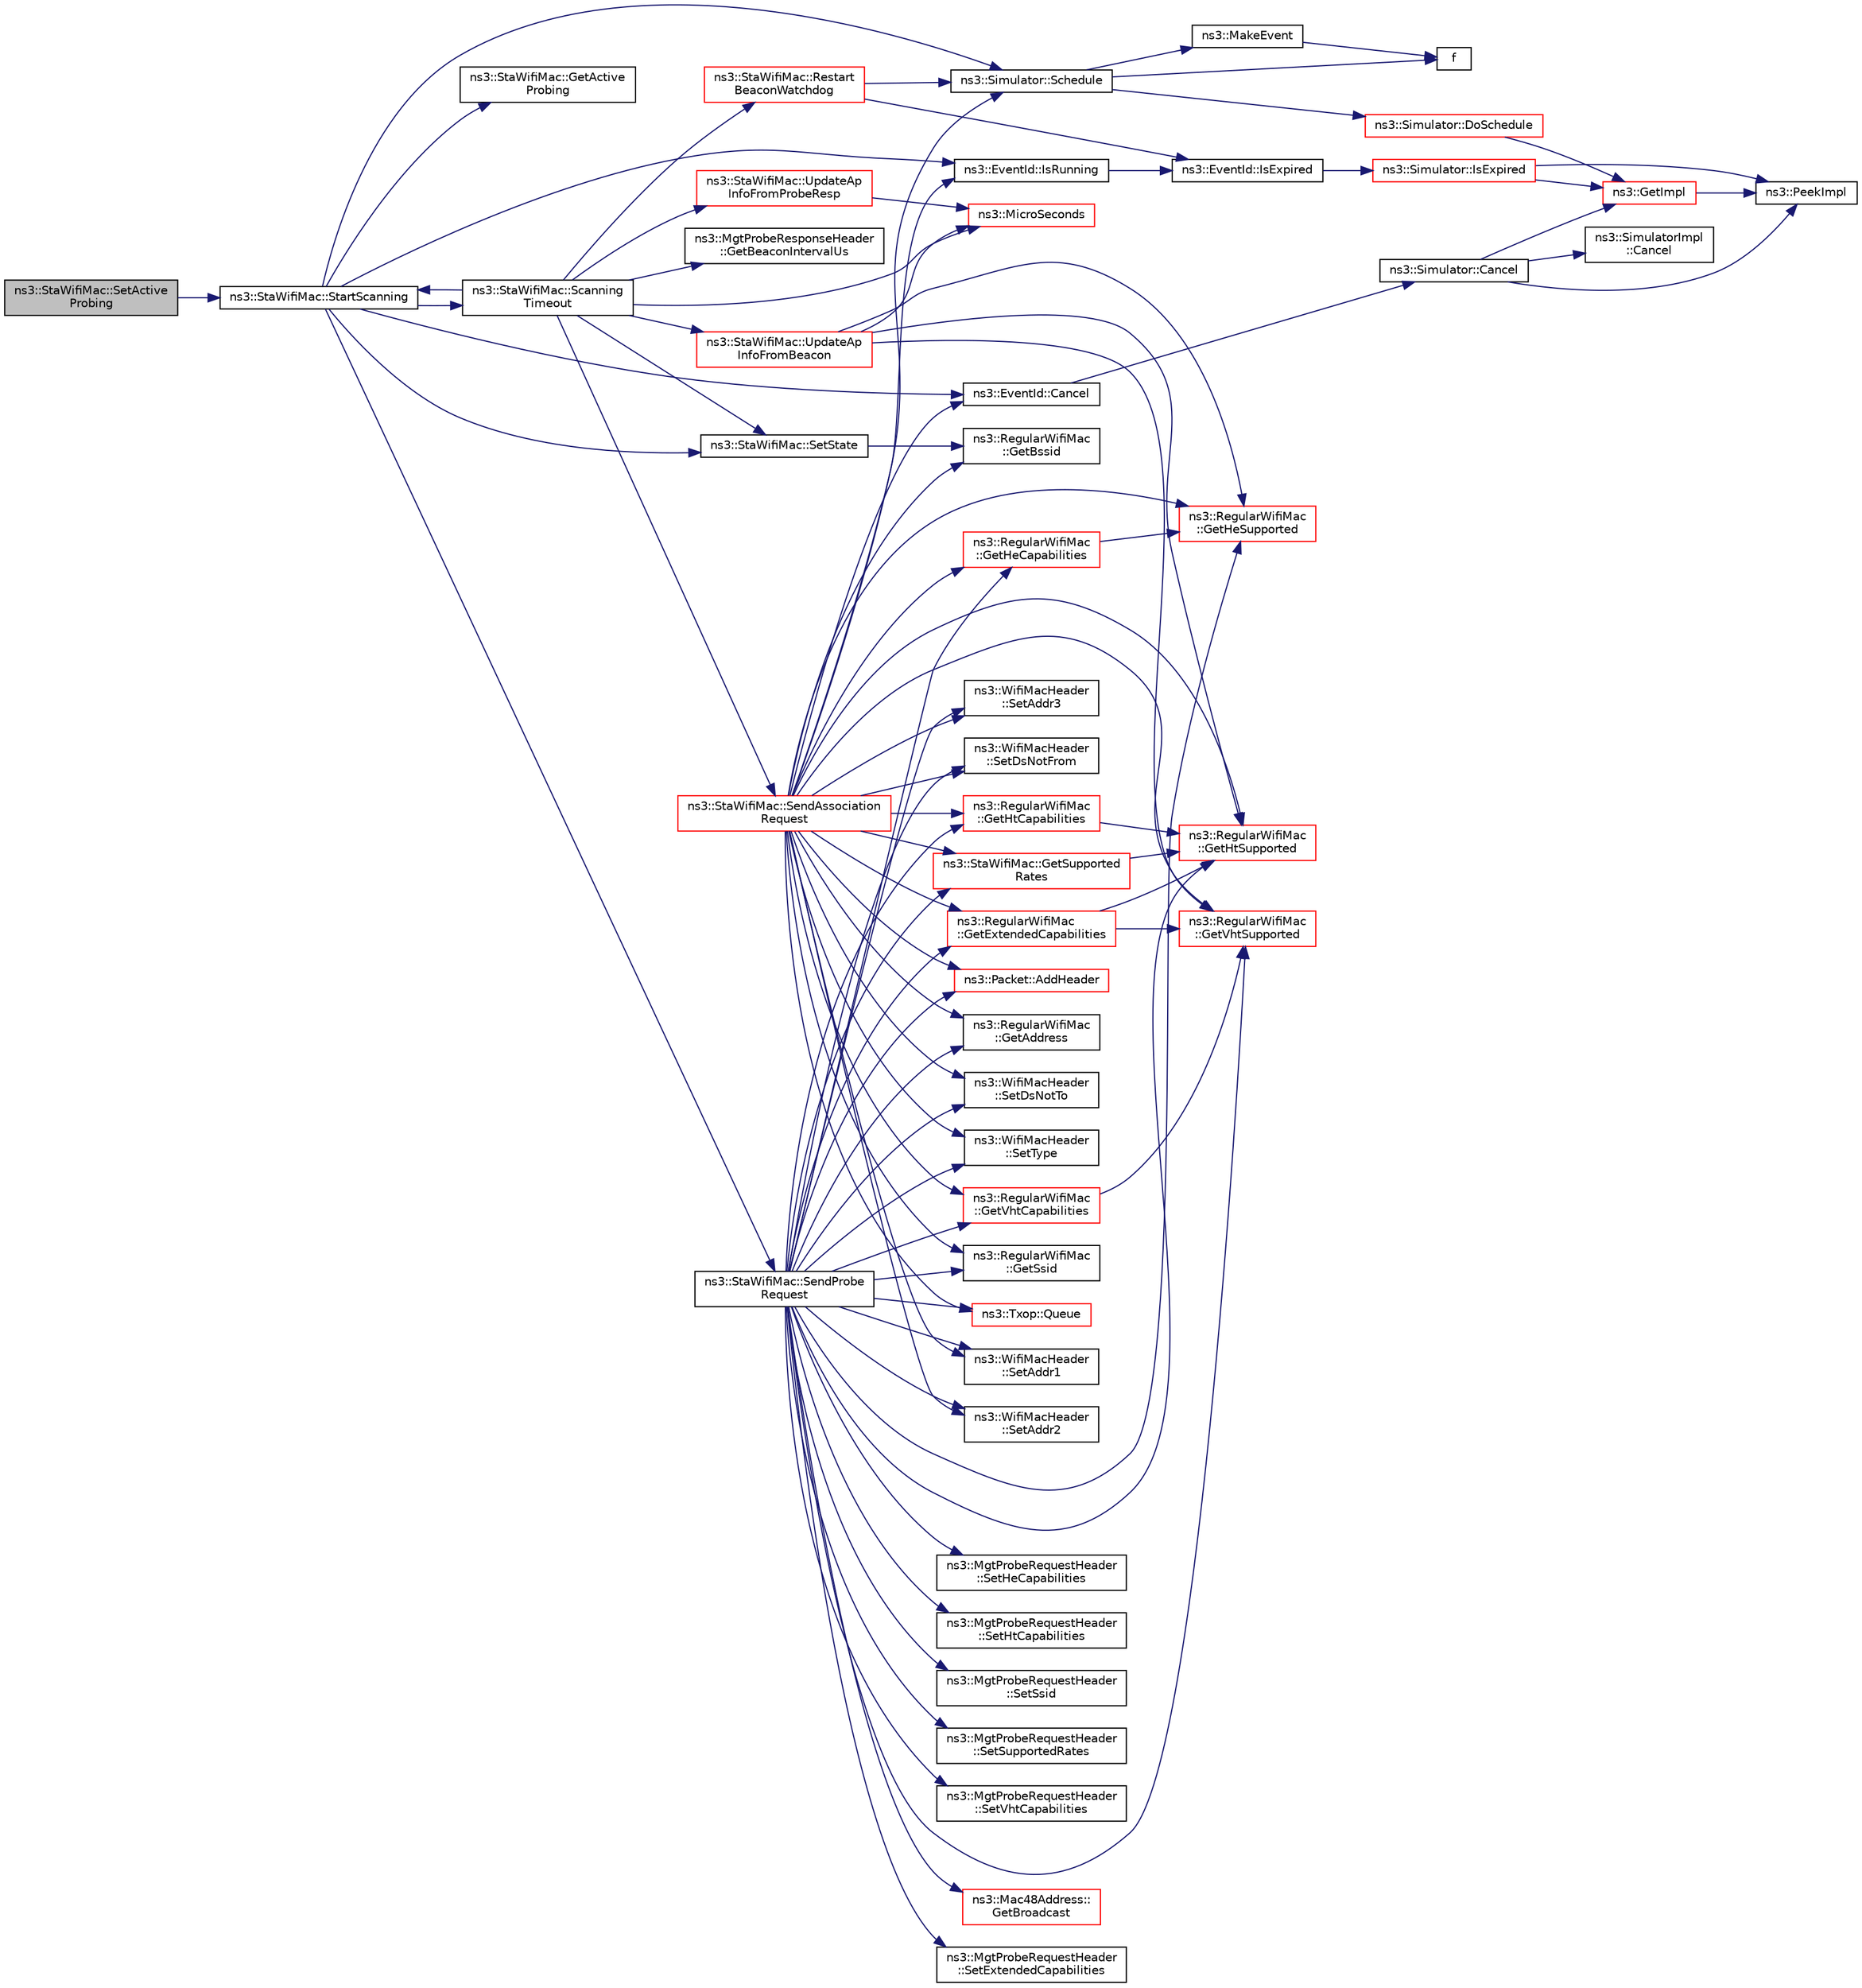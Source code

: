 digraph "ns3::StaWifiMac::SetActiveProbing"
{
 // LATEX_PDF_SIZE
  edge [fontname="Helvetica",fontsize="10",labelfontname="Helvetica",labelfontsize="10"];
  node [fontname="Helvetica",fontsize="10",shape=record];
  rankdir="LR";
  Node1 [label="ns3::StaWifiMac::SetActive\lProbing",height=0.2,width=0.4,color="black", fillcolor="grey75", style="filled", fontcolor="black",tooltip="Enable or disable active probing."];
  Node1 -> Node2 [color="midnightblue",fontsize="10",style="solid",fontname="Helvetica"];
  Node2 [label="ns3::StaWifiMac::StartScanning",height=0.2,width=0.4,color="black", fillcolor="white", style="filled",URL="$classns3_1_1_sta_wifi_mac.html#a9c007448763eb89846914c4c836cacc1",tooltip="Start the scanning process which trigger active or passive scanning based on the active probing flag."];
  Node2 -> Node3 [color="midnightblue",fontsize="10",style="solid",fontname="Helvetica"];
  Node3 [label="ns3::EventId::Cancel",height=0.2,width=0.4,color="black", fillcolor="white", style="filled",URL="$classns3_1_1_event_id.html#a993ae94e48e014e1afd47edb16db7a11",tooltip="This method is syntactic sugar for the ns3::Simulator::Cancel method."];
  Node3 -> Node4 [color="midnightblue",fontsize="10",style="solid",fontname="Helvetica"];
  Node4 [label="ns3::Simulator::Cancel",height=0.2,width=0.4,color="black", fillcolor="white", style="filled",URL="$classns3_1_1_simulator.html#a1b903a62d6117ef28f7ba3c6500689bf",tooltip="Set the cancel bit on this event: the event's associated function will not be invoked when it expires..."];
  Node4 -> Node5 [color="midnightblue",fontsize="10",style="solid",fontname="Helvetica"];
  Node5 [label="ns3::SimulatorImpl\l::Cancel",height=0.2,width=0.4,color="black", fillcolor="white", style="filled",URL="$classns3_1_1_simulator_impl.html#ad117e616c99c915ddac6267a74804807",tooltip="Set the cancel bit on this event: the event's associated function will not be invoked when it expires..."];
  Node4 -> Node6 [color="midnightblue",fontsize="10",style="solid",fontname="Helvetica"];
  Node6 [label="ns3::GetImpl",height=0.2,width=0.4,color="red", fillcolor="white", style="filled",URL="$group__simulator.html#ga42eb4eddad41528d4d99794a3dae3fd0",tooltip="Get the SimulatorImpl singleton."];
  Node6 -> Node55 [color="midnightblue",fontsize="10",style="solid",fontname="Helvetica"];
  Node55 [label="ns3::PeekImpl",height=0.2,width=0.4,color="black", fillcolor="white", style="filled",URL="$group__simulator.html#ga233c5c38de117e4e4a5a9cd168694792",tooltip="Get the static SimulatorImpl instance."];
  Node4 -> Node55 [color="midnightblue",fontsize="10",style="solid",fontname="Helvetica"];
  Node2 -> Node57 [color="midnightblue",fontsize="10",style="solid",fontname="Helvetica"];
  Node57 [label="ns3::StaWifiMac::GetActive\lProbing",height=0.2,width=0.4,color="black", fillcolor="white", style="filled",URL="$classns3_1_1_sta_wifi_mac.html#aebc2fbfa1d215bfd3ff26a7f78b78b98",tooltip="Return whether active probing is enabled."];
  Node2 -> Node58 [color="midnightblue",fontsize="10",style="solid",fontname="Helvetica"];
  Node58 [label="ns3::EventId::IsRunning",height=0.2,width=0.4,color="black", fillcolor="white", style="filled",URL="$classns3_1_1_event_id.html#a8b41e6f8c54db6bede8a7dcaf917074a",tooltip="This method is syntactic sugar for !IsExpired()."];
  Node58 -> Node59 [color="midnightblue",fontsize="10",style="solid",fontname="Helvetica"];
  Node59 [label="ns3::EventId::IsExpired",height=0.2,width=0.4,color="black", fillcolor="white", style="filled",URL="$classns3_1_1_event_id.html#acc25141054209b1a286a5471a51bd0c0",tooltip="This method is syntactic sugar for the ns3::Simulator::IsExpired method."];
  Node59 -> Node60 [color="midnightblue",fontsize="10",style="solid",fontname="Helvetica"];
  Node60 [label="ns3::Simulator::IsExpired",height=0.2,width=0.4,color="red", fillcolor="white", style="filled",URL="$classns3_1_1_simulator.html#a83ac8425c319a29b64f6d3b2ffc61e9c",tooltip="Check if an event has already run or been cancelled."];
  Node60 -> Node6 [color="midnightblue",fontsize="10",style="solid",fontname="Helvetica"];
  Node60 -> Node55 [color="midnightblue",fontsize="10",style="solid",fontname="Helvetica"];
  Node2 -> Node62 [color="midnightblue",fontsize="10",style="solid",fontname="Helvetica"];
  Node62 [label="ns3::StaWifiMac::Scanning\lTimeout",height=0.2,width=0.4,color="black", fillcolor="white", style="filled",URL="$classns3_1_1_sta_wifi_mac.html#a0813f90cc1f856b0907845686caa592f",tooltip="This method is called after wait beacon timeout or wait probe request timeout has occurred."];
  Node62 -> Node63 [color="midnightblue",fontsize="10",style="solid",fontname="Helvetica"];
  Node63 [label="ns3::MgtProbeResponseHeader\l::GetBeaconIntervalUs",height=0.2,width=0.4,color="black", fillcolor="white", style="filled",URL="$classns3_1_1_mgt_probe_response_header.html#ada0562154f9c328afd67b9071e1ac513",tooltip="Return the beacon interval in microseconds unit."];
  Node62 -> Node64 [color="midnightblue",fontsize="10",style="solid",fontname="Helvetica"];
  Node64 [label="ns3::MicroSeconds",height=0.2,width=0.4,color="red", fillcolor="white", style="filled",URL="$group__timecivil.html#ga17465a639c8d1464e76538afdd78a9f0",tooltip="Construct a Time in the indicated unit."];
  Node62 -> Node74 [color="midnightblue",fontsize="10",style="solid",fontname="Helvetica"];
  Node74 [label="ns3::StaWifiMac::Restart\lBeaconWatchdog",height=0.2,width=0.4,color="red", fillcolor="white", style="filled",URL="$classns3_1_1_sta_wifi_mac.html#a873848ee518a0190f8feb3551f3d5969",tooltip="Restarts the beacon timer."];
  Node74 -> Node59 [color="midnightblue",fontsize="10",style="solid",fontname="Helvetica"];
  Node74 -> Node78 [color="midnightblue",fontsize="10",style="solid",fontname="Helvetica"];
  Node78 [label="ns3::Simulator::Schedule",height=0.2,width=0.4,color="black", fillcolor="white", style="filled",URL="$classns3_1_1_simulator.html#a3da7d28335c8ac0e3e86781f766df241",tooltip="Schedule an event to expire after delay."];
  Node78 -> Node79 [color="midnightblue",fontsize="10",style="solid",fontname="Helvetica"];
  Node79 [label="ns3::Simulator::DoSchedule",height=0.2,width=0.4,color="red", fillcolor="white", style="filled",URL="$classns3_1_1_simulator.html#a47af23973938819bdc89cb2807e09ed5",tooltip="Implementation of the various Schedule methods."];
  Node79 -> Node6 [color="midnightblue",fontsize="10",style="solid",fontname="Helvetica"];
  Node78 -> Node88 [color="midnightblue",fontsize="10",style="solid",fontname="Helvetica"];
  Node88 [label="f",height=0.2,width=0.4,color="black", fillcolor="white", style="filled",URL="$80211b_8c.html#ae7ffc1a8f84fa47a0812b2f2b9627132",tooltip=" "];
  Node78 -> Node89 [color="midnightblue",fontsize="10",style="solid",fontname="Helvetica"];
  Node89 [label="ns3::MakeEvent",height=0.2,width=0.4,color="black", fillcolor="white", style="filled",URL="$group__makeeventfnptr.html#ga289a28a2497c18a9bd299e5e2014094b",tooltip="Make an EventImpl from a function pointer taking varying numbers of arguments."];
  Node89 -> Node88 [color="midnightblue",fontsize="10",style="solid",fontname="Helvetica"];
  Node62 -> Node93 [color="midnightblue",fontsize="10",style="solid",fontname="Helvetica"];
  Node93 [label="ns3::StaWifiMac::SendAssociation\lRequest",height=0.2,width=0.4,color="red", fillcolor="white", style="filled",URL="$classns3_1_1_sta_wifi_mac.html#af2ab6272caa11513770336a92cd714bc",tooltip="Forward an association or reassociation request packet to the DCF."];
  Node93 -> Node94 [color="midnightblue",fontsize="10",style="solid",fontname="Helvetica"];
  Node94 [label="ns3::Packet::AddHeader",height=0.2,width=0.4,color="red", fillcolor="white", style="filled",URL="$classns3_1_1_packet.html#a465108c595a0bc592095cbcab1832ed8",tooltip="Add header to this packet."];
  Node93 -> Node3 [color="midnightblue",fontsize="10",style="solid",fontname="Helvetica"];
  Node93 -> Node134 [color="midnightblue",fontsize="10",style="solid",fontname="Helvetica"];
  Node134 [label="ns3::RegularWifiMac\l::GetAddress",height=0.2,width=0.4,color="black", fillcolor="white", style="filled",URL="$classns3_1_1_regular_wifi_mac.html#aec7ede7cc93b6ec04d447b1649ab27e8",tooltip=" "];
  Node93 -> Node91 [color="midnightblue",fontsize="10",style="solid",fontname="Helvetica"];
  Node91 [label="ns3::RegularWifiMac\l::GetBssid",height=0.2,width=0.4,color="black", fillcolor="white", style="filled",URL="$classns3_1_1_regular_wifi_mac.html#ae94a96d4c653e4f0c6e501b54e63ee38",tooltip=" "];
  Node93 -> Node144 [color="midnightblue",fontsize="10",style="solid",fontname="Helvetica"];
  Node144 [label="ns3::RegularWifiMac\l::GetExtendedCapabilities",height=0.2,width=0.4,color="red", fillcolor="white", style="filled",URL="$classns3_1_1_regular_wifi_mac.html#a243c2648b9d9b54cf6b056f1d4124171",tooltip="Return the extended capabilities of the device."];
  Node144 -> Node145 [color="midnightblue",fontsize="10",style="solid",fontname="Helvetica"];
  Node145 [label="ns3::RegularWifiMac\l::GetHtSupported",height=0.2,width=0.4,color="red", fillcolor="white", style="filled",URL="$classns3_1_1_regular_wifi_mac.html#a9b3ffa51f38fbdb175b811dddb83b90e",tooltip="Return whether the device supports HT."];
  Node144 -> Node149 [color="midnightblue",fontsize="10",style="solid",fontname="Helvetica"];
  Node149 [label="ns3::RegularWifiMac\l::GetVhtSupported",height=0.2,width=0.4,color="red", fillcolor="white", style="filled",URL="$classns3_1_1_regular_wifi_mac.html#aec05eb1ee6425e02651bab0cffc4b60a",tooltip="Return whether the device supports VHT."];
  Node93 -> Node154 [color="midnightblue",fontsize="10",style="solid",fontname="Helvetica"];
  Node154 [label="ns3::RegularWifiMac\l::GetHeCapabilities",height=0.2,width=0.4,color="red", fillcolor="white", style="filled",URL="$classns3_1_1_regular_wifi_mac.html#adf97076ae2932e9d28c40e842a338d7d",tooltip="Return the HE capabilities of the device."];
  Node154 -> Node158 [color="midnightblue",fontsize="10",style="solid",fontname="Helvetica"];
  Node158 [label="ns3::RegularWifiMac\l::GetHeSupported",height=0.2,width=0.4,color="red", fillcolor="white", style="filled",URL="$classns3_1_1_regular_wifi_mac.html#a732aef31f554ded767ffec1beb12efe5",tooltip="Return whether the device supports HE."];
  Node93 -> Node158 [color="midnightblue",fontsize="10",style="solid",fontname="Helvetica"];
  Node93 -> Node176 [color="midnightblue",fontsize="10",style="solid",fontname="Helvetica"];
  Node176 [label="ns3::RegularWifiMac\l::GetHtCapabilities",height=0.2,width=0.4,color="red", fillcolor="white", style="filled",URL="$classns3_1_1_regular_wifi_mac.html#ad51001e4ea7ef05fb584002b158a4e3e",tooltip="Return the HT capabilities of the device."];
  Node176 -> Node145 [color="midnightblue",fontsize="10",style="solid",fontname="Helvetica"];
  Node93 -> Node145 [color="midnightblue",fontsize="10",style="solid",fontname="Helvetica"];
  Node93 -> Node196 [color="midnightblue",fontsize="10",style="solid",fontname="Helvetica"];
  Node196 [label="ns3::RegularWifiMac\l::GetSsid",height=0.2,width=0.4,color="black", fillcolor="white", style="filled",URL="$classns3_1_1_regular_wifi_mac.html#acffe8d4db892391c9fe5f2365edeb4b5",tooltip=" "];
  Node93 -> Node197 [color="midnightblue",fontsize="10",style="solid",fontname="Helvetica"];
  Node197 [label="ns3::StaWifiMac::GetSupported\lRates",height=0.2,width=0.4,color="red", fillcolor="white", style="filled",URL="$classns3_1_1_sta_wifi_mac.html#a484da19ff4bb12683c7c77c68f45c458",tooltip="Return an instance of SupportedRates that contains all rates that we support including HT rates."];
  Node197 -> Node145 [color="midnightblue",fontsize="10",style="solid",fontname="Helvetica"];
  Node93 -> Node206 [color="midnightblue",fontsize="10",style="solid",fontname="Helvetica"];
  Node206 [label="ns3::RegularWifiMac\l::GetVhtCapabilities",height=0.2,width=0.4,color="red", fillcolor="white", style="filled",URL="$classns3_1_1_regular_wifi_mac.html#a016a83d8f0d89790ac9c177fa2d6751e",tooltip="Return the VHT capabilities of the device."];
  Node206 -> Node149 [color="midnightblue",fontsize="10",style="solid",fontname="Helvetica"];
  Node93 -> Node149 [color="midnightblue",fontsize="10",style="solid",fontname="Helvetica"];
  Node93 -> Node58 [color="midnightblue",fontsize="10",style="solid",fontname="Helvetica"];
  Node93 -> Node221 [color="midnightblue",fontsize="10",style="solid",fontname="Helvetica"];
  Node221 [label="ns3::Txop::Queue",height=0.2,width=0.4,color="red", fillcolor="white", style="filled",URL="$classns3_1_1_txop.html#ae0a0bbafaed367559bce8c10c184666f",tooltip=" "];
  Node93 -> Node78 [color="midnightblue",fontsize="10",style="solid",fontname="Helvetica"];
  Node93 -> Node339 [color="midnightblue",fontsize="10",style="solid",fontname="Helvetica"];
  Node339 [label="ns3::WifiMacHeader\l::SetAddr1",height=0.2,width=0.4,color="black", fillcolor="white", style="filled",URL="$classns3_1_1_wifi_mac_header.html#a6478a02b80d5c01657714c5c7a0ae1cb",tooltip="Fill the Address 1 field with the given address."];
  Node93 -> Node340 [color="midnightblue",fontsize="10",style="solid",fontname="Helvetica"];
  Node340 [label="ns3::WifiMacHeader\l::SetAddr2",height=0.2,width=0.4,color="black", fillcolor="white", style="filled",URL="$classns3_1_1_wifi_mac_header.html#ab6a0efdc43d39b5da5d17eae9665271d",tooltip="Fill the Address 2 field with the given address."];
  Node93 -> Node341 [color="midnightblue",fontsize="10",style="solid",fontname="Helvetica"];
  Node341 [label="ns3::WifiMacHeader\l::SetAddr3",height=0.2,width=0.4,color="black", fillcolor="white", style="filled",URL="$classns3_1_1_wifi_mac_header.html#ace2fd1624db247bd42cbe9182996bb0e",tooltip="Fill the Address 3 field with the given address."];
  Node93 -> Node345 [color="midnightblue",fontsize="10",style="solid",fontname="Helvetica"];
  Node345 [label="ns3::WifiMacHeader\l::SetDsNotFrom",height=0.2,width=0.4,color="black", fillcolor="white", style="filled",URL="$classns3_1_1_wifi_mac_header.html#a02edeb349da4aacc6b376fcf76ff99cc",tooltip="Un-set the From DS bit in the Frame Control field."];
  Node93 -> Node346 [color="midnightblue",fontsize="10",style="solid",fontname="Helvetica"];
  Node346 [label="ns3::WifiMacHeader\l::SetDsNotTo",height=0.2,width=0.4,color="black", fillcolor="white", style="filled",URL="$classns3_1_1_wifi_mac_header.html#a977cd5a09062bfc3660a23acdebd75ec",tooltip="Un-set the To DS bit in the Frame Control field."];
  Node93 -> Node359 [color="midnightblue",fontsize="10",style="solid",fontname="Helvetica"];
  Node359 [label="ns3::WifiMacHeader\l::SetType",height=0.2,width=0.4,color="black", fillcolor="white", style="filled",URL="$classns3_1_1_wifi_mac_header.html#a71172371f11f1cfcb3912bb03134c285",tooltip="Set Type/Subtype values with the correct values depending on the given type."];
  Node62 -> Node90 [color="midnightblue",fontsize="10",style="solid",fontname="Helvetica"];
  Node90 [label="ns3::StaWifiMac::SetState",height=0.2,width=0.4,color="black", fillcolor="white", style="filled",URL="$classns3_1_1_sta_wifi_mac.html#a1253ad1bd7821a1aedab2a7c847993b9",tooltip="Set the current MAC state."];
  Node90 -> Node91 [color="midnightblue",fontsize="10",style="solid",fontname="Helvetica"];
  Node62 -> Node2 [color="midnightblue",fontsize="10",style="solid",fontname="Helvetica"];
  Node62 -> Node362 [color="midnightblue",fontsize="10",style="solid",fontname="Helvetica"];
  Node362 [label="ns3::StaWifiMac::UpdateAp\lInfoFromBeacon",height=0.2,width=0.4,color="red", fillcolor="white", style="filled",URL="$classns3_1_1_sta_wifi_mac.html#a242fea4aa708280497d93f94dbb8a142",tooltip="Update associated AP's information from beacon."];
  Node362 -> Node158 [color="midnightblue",fontsize="10",style="solid",fontname="Helvetica"];
  Node362 -> Node145 [color="midnightblue",fontsize="10",style="solid",fontname="Helvetica"];
  Node362 -> Node149 [color="midnightblue",fontsize="10",style="solid",fontname="Helvetica"];
  Node362 -> Node64 [color="midnightblue",fontsize="10",style="solid",fontname="Helvetica"];
  Node62 -> Node431 [color="midnightblue",fontsize="10",style="solid",fontname="Helvetica"];
  Node431 [label="ns3::StaWifiMac::UpdateAp\lInfoFromProbeResp",height=0.2,width=0.4,color="red", fillcolor="white", style="filled",URL="$classns3_1_1_sta_wifi_mac.html#a1a40177fb80bfd5029f083d53b42f787",tooltip="Update AP's information from probe response."];
  Node431 -> Node64 [color="midnightblue",fontsize="10",style="solid",fontname="Helvetica"];
  Node2 -> Node78 [color="midnightblue",fontsize="10",style="solid",fontname="Helvetica"];
  Node2 -> Node437 [color="midnightblue",fontsize="10",style="solid",fontname="Helvetica"];
  Node437 [label="ns3::StaWifiMac::SendProbe\lRequest",height=0.2,width=0.4,color="black", fillcolor="white", style="filled",URL="$classns3_1_1_sta_wifi_mac.html#a2280584632094368d217112ceb2c4e44",tooltip="Forward a probe request packet to the DCF."];
  Node437 -> Node94 [color="midnightblue",fontsize="10",style="solid",fontname="Helvetica"];
  Node437 -> Node134 [color="midnightblue",fontsize="10",style="solid",fontname="Helvetica"];
  Node437 -> Node438 [color="midnightblue",fontsize="10",style="solid",fontname="Helvetica"];
  Node438 [label="ns3::Mac48Address::\lGetBroadcast",height=0.2,width=0.4,color="red", fillcolor="white", style="filled",URL="$classns3_1_1_mac48_address.html#a55156e302c6bf950c0b558365adbde84",tooltip=" "];
  Node437 -> Node144 [color="midnightblue",fontsize="10",style="solid",fontname="Helvetica"];
  Node437 -> Node154 [color="midnightblue",fontsize="10",style="solid",fontname="Helvetica"];
  Node437 -> Node158 [color="midnightblue",fontsize="10",style="solid",fontname="Helvetica"];
  Node437 -> Node176 [color="midnightblue",fontsize="10",style="solid",fontname="Helvetica"];
  Node437 -> Node145 [color="midnightblue",fontsize="10",style="solid",fontname="Helvetica"];
  Node437 -> Node196 [color="midnightblue",fontsize="10",style="solid",fontname="Helvetica"];
  Node437 -> Node197 [color="midnightblue",fontsize="10",style="solid",fontname="Helvetica"];
  Node437 -> Node206 [color="midnightblue",fontsize="10",style="solid",fontname="Helvetica"];
  Node437 -> Node149 [color="midnightblue",fontsize="10",style="solid",fontname="Helvetica"];
  Node437 -> Node221 [color="midnightblue",fontsize="10",style="solid",fontname="Helvetica"];
  Node437 -> Node339 [color="midnightblue",fontsize="10",style="solid",fontname="Helvetica"];
  Node437 -> Node340 [color="midnightblue",fontsize="10",style="solid",fontname="Helvetica"];
  Node437 -> Node341 [color="midnightblue",fontsize="10",style="solid",fontname="Helvetica"];
  Node437 -> Node345 [color="midnightblue",fontsize="10",style="solid",fontname="Helvetica"];
  Node437 -> Node346 [color="midnightblue",fontsize="10",style="solid",fontname="Helvetica"];
  Node437 -> Node440 [color="midnightblue",fontsize="10",style="solid",fontname="Helvetica"];
  Node440 [label="ns3::MgtProbeRequestHeader\l::SetExtendedCapabilities",height=0.2,width=0.4,color="black", fillcolor="white", style="filled",URL="$classns3_1_1_mgt_probe_request_header.html#ae1e109d2c62696deafa51e076bbd0e6a",tooltip="Set the extended capabilities."];
  Node437 -> Node441 [color="midnightblue",fontsize="10",style="solid",fontname="Helvetica"];
  Node441 [label="ns3::MgtProbeRequestHeader\l::SetHeCapabilities",height=0.2,width=0.4,color="black", fillcolor="white", style="filled",URL="$classns3_1_1_mgt_probe_request_header.html#a06a15707e05bef8a067899a8bde84479",tooltip="Set the HE capabilities."];
  Node437 -> Node442 [color="midnightblue",fontsize="10",style="solid",fontname="Helvetica"];
  Node442 [label="ns3::MgtProbeRequestHeader\l::SetHtCapabilities",height=0.2,width=0.4,color="black", fillcolor="white", style="filled",URL="$classns3_1_1_mgt_probe_request_header.html#a95c2910ed11c9715fafb4e55b3418846",tooltip="Set the HT capabilities."];
  Node437 -> Node443 [color="midnightblue",fontsize="10",style="solid",fontname="Helvetica"];
  Node443 [label="ns3::MgtProbeRequestHeader\l::SetSsid",height=0.2,width=0.4,color="black", fillcolor="white", style="filled",URL="$classns3_1_1_mgt_probe_request_header.html#a438054e5d02100f044ed1a81a53f8653",tooltip="Set the Service Set Identifier (SSID)."];
  Node437 -> Node444 [color="midnightblue",fontsize="10",style="solid",fontname="Helvetica"];
  Node444 [label="ns3::MgtProbeRequestHeader\l::SetSupportedRates",height=0.2,width=0.4,color="black", fillcolor="white", style="filled",URL="$classns3_1_1_mgt_probe_request_header.html#a48156bc2427fcc8c631fabb4027c7ed1",tooltip="Set the supported rates."];
  Node437 -> Node359 [color="midnightblue",fontsize="10",style="solid",fontname="Helvetica"];
  Node437 -> Node445 [color="midnightblue",fontsize="10",style="solid",fontname="Helvetica"];
  Node445 [label="ns3::MgtProbeRequestHeader\l::SetVhtCapabilities",height=0.2,width=0.4,color="black", fillcolor="white", style="filled",URL="$classns3_1_1_mgt_probe_request_header.html#a6472b0004e4d3ac9a7ae2b298e6986c9",tooltip="Set the VHT capabilities."];
  Node2 -> Node90 [color="midnightblue",fontsize="10",style="solid",fontname="Helvetica"];
}
